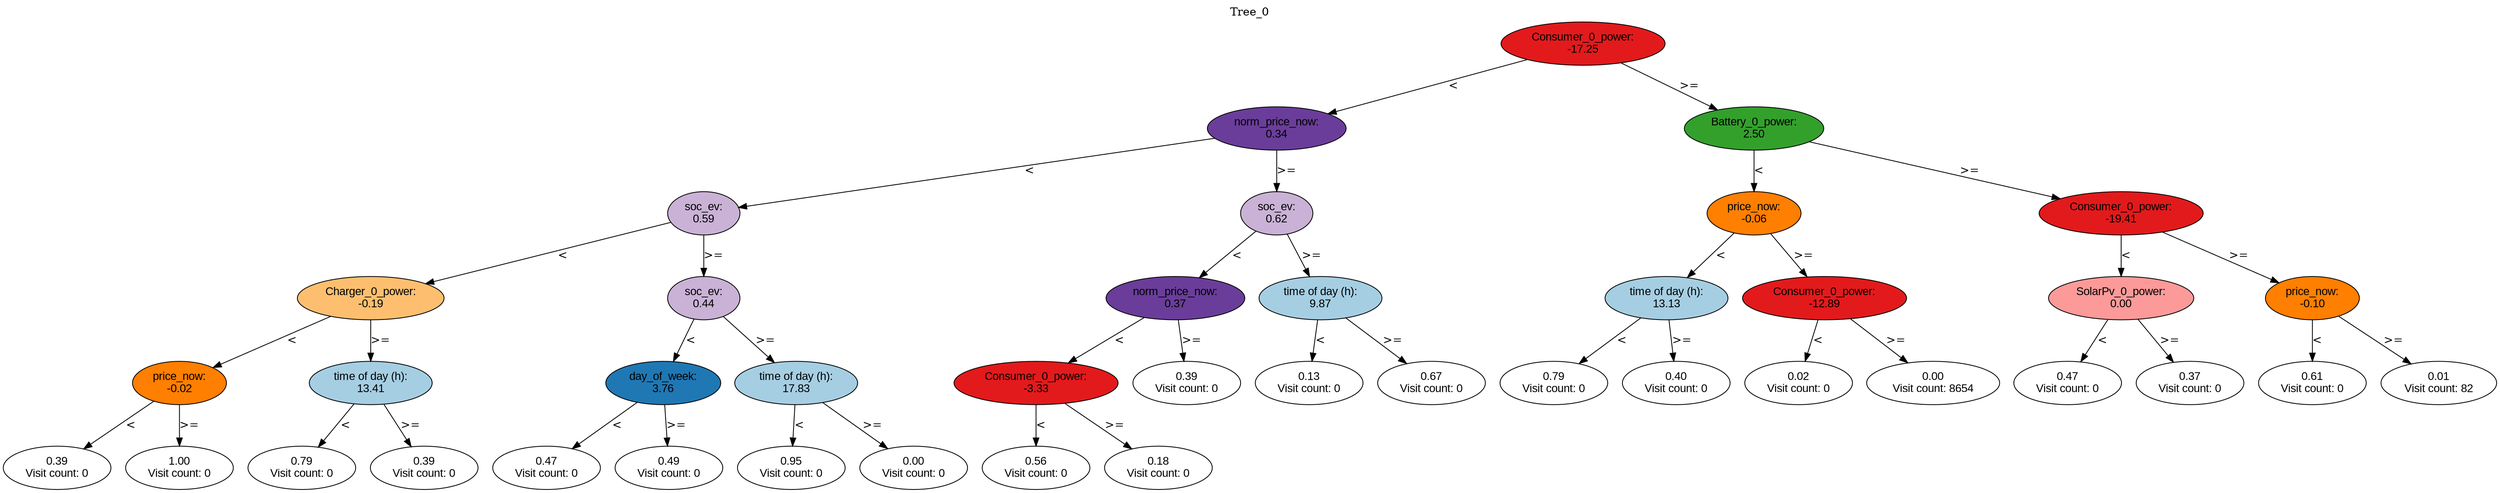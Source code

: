 digraph BST {
    node [fontname="Arial" style=filled colorscheme=paired12];
    0 [ label = "Consumer_0_power:
-17.25" fillcolor=6];
    1 [ label = "norm_price_now:
0.34" fillcolor=10];
    2 [ label = "soc_ev:
0.59" fillcolor=9];
    3 [ label = "Charger_0_power:
-0.19" fillcolor=7];
    4 [ label = "price_now:
-0.02" fillcolor=8];
    5 [ label = "0.39
Visit count: 0" fillcolor=white];
    6 [ label = "1.00
Visit count: 0" fillcolor=white];
    7 [ label = "time of day (h):
13.41" fillcolor=1];
    8 [ label = "0.79
Visit count: 0" fillcolor=white];
    9 [ label = "0.39
Visit count: 0" fillcolor=white];
    10 [ label = "soc_ev:
0.44" fillcolor=9];
    11 [ label = "day_of_week:
3.76" fillcolor=2];
    12 [ label = "0.47
Visit count: 0" fillcolor=white];
    13 [ label = "0.49
Visit count: 0" fillcolor=white];
    14 [ label = "time of day (h):
17.83" fillcolor=1];
    15 [ label = "0.95
Visit count: 0" fillcolor=white];
    16 [ label = "0.00
Visit count: 0" fillcolor=white];
    17 [ label = "soc_ev:
0.62" fillcolor=9];
    18 [ label = "norm_price_now:
0.37" fillcolor=10];
    19 [ label = "Consumer_0_power:
-3.33" fillcolor=6];
    20 [ label = "0.56
Visit count: 0" fillcolor=white];
    21 [ label = "0.18
Visit count: 0" fillcolor=white];
    22 [ label = "0.39
Visit count: 0" fillcolor=white];
    23 [ label = "time of day (h):
9.87" fillcolor=1];
    24 [ label = "0.13
Visit count: 0" fillcolor=white];
    25 [ label = "0.67
Visit count: 0" fillcolor=white];
    26 [ label = "Battery_0_power:
2.50" fillcolor=4];
    27 [ label = "price_now:
-0.06" fillcolor=8];
    28 [ label = "time of day (h):
13.13" fillcolor=1];
    29 [ label = "0.79
Visit count: 0" fillcolor=white];
    30 [ label = "0.40
Visit count: 0" fillcolor=white];
    31 [ label = "Consumer_0_power:
-12.89" fillcolor=6];
    32 [ label = "0.02
Visit count: 0" fillcolor=white];
    33 [ label = "0.00
Visit count: 8654" fillcolor=white];
    34 [ label = "Consumer_0_power:
-19.41" fillcolor=6];
    35 [ label = "SolarPv_0_power:
0.00" fillcolor=5];
    36 [ label = "0.47
Visit count: 0" fillcolor=white];
    37 [ label = "0.37
Visit count: 0" fillcolor=white];
    38 [ label = "price_now:
-0.10" fillcolor=8];
    39 [ label = "0.61
Visit count: 0" fillcolor=white];
    40 [ label = "0.01
Visit count: 82" fillcolor=white];

    0  -> 1[ label = "<"];
    0  -> 26[ label = ">="];
    1  -> 2[ label = "<"];
    1  -> 17[ label = ">="];
    2  -> 3[ label = "<"];
    2  -> 10[ label = ">="];
    3  -> 4[ label = "<"];
    3  -> 7[ label = ">="];
    4  -> 5[ label = "<"];
    4  -> 6[ label = ">="];
    7  -> 8[ label = "<"];
    7  -> 9[ label = ">="];
    10  -> 11[ label = "<"];
    10  -> 14[ label = ">="];
    11  -> 12[ label = "<"];
    11  -> 13[ label = ">="];
    14  -> 15[ label = "<"];
    14  -> 16[ label = ">="];
    17  -> 18[ label = "<"];
    17  -> 23[ label = ">="];
    18  -> 19[ label = "<"];
    18  -> 22[ label = ">="];
    19  -> 20[ label = "<"];
    19  -> 21[ label = ">="];
    23  -> 24[ label = "<"];
    23  -> 25[ label = ">="];
    26  -> 27[ label = "<"];
    26  -> 34[ label = ">="];
    27  -> 28[ label = "<"];
    27  -> 31[ label = ">="];
    28  -> 29[ label = "<"];
    28  -> 30[ label = ">="];
    31  -> 32[ label = "<"];
    31  -> 33[ label = ">="];
    34  -> 35[ label = "<"];
    34  -> 38[ label = ">="];
    35  -> 36[ label = "<"];
    35  -> 37[ label = ">="];
    38  -> 39[ label = "<"];
    38  -> 40[ label = ">="];

    labelloc="t";
    label="Tree_0";
}
